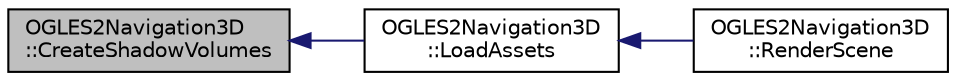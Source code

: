 digraph "OGLES2Navigation3D::CreateShadowVolumes"
{
  edge [fontname="Helvetica",fontsize="10",labelfontname="Helvetica",labelfontsize="10"];
  node [fontname="Helvetica",fontsize="10",shape=record];
  rankdir="LR";
  Node1 [label="OGLES2Navigation3D\l::CreateShadowVolumes",height=0.2,width=0.4,color="black", fillcolor="grey75", style="filled", fontcolor="black"];
  Node1 -> Node2 [dir="back",color="midnightblue",fontsize="10",style="solid",fontname="Helvetica"];
  Node2 [label="OGLES2Navigation3D\l::LoadAssets",height=0.2,width=0.4,color="black", fillcolor="white", style="filled",URL="$class_o_g_l_e_s2_navigation3_d.html#a44021b8be24e6c6a2e1b5a1a8394fe8e"];
  Node2 -> Node3 [dir="back",color="midnightblue",fontsize="10",style="solid",fontname="Helvetica"];
  Node3 [label="OGLES2Navigation3D\l::RenderScene",height=0.2,width=0.4,color="black", fillcolor="white", style="filled",URL="$class_o_g_l_e_s2_navigation3_d.html#ac5ad07593faf0e16244b602626d2be3c"];
}
